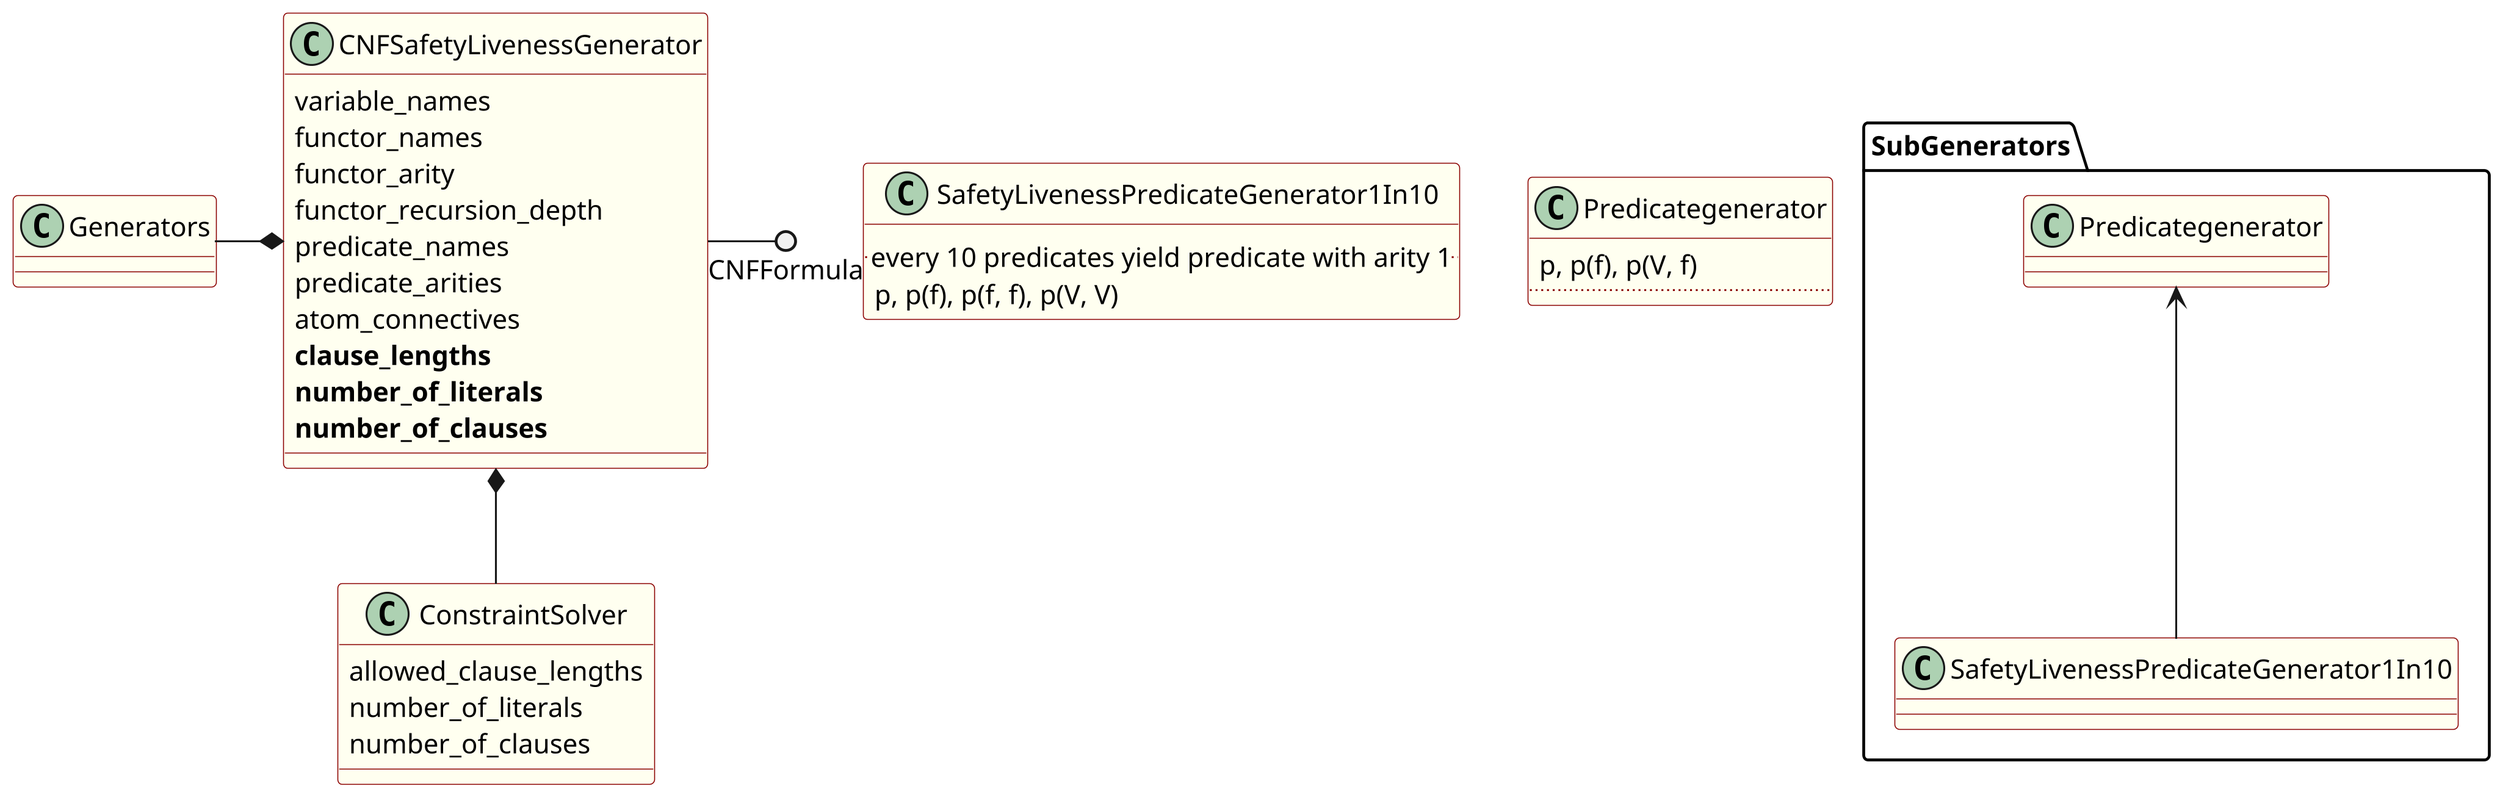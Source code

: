 @startuml
skinparam dpi 300

skinparam class {
  backgroundColor Ivory
  borderColor DarkRed
}

package SubGenerators {
  Predicategenerator <-- SafetyLivenessPredicateGenerator1In10
}

Generators -* CNFSafetyLivenessGenerator
CNFSafetyLivenessGenerator *-- ConstraintSolver
CNFSafetyLivenessGenerator -() CNFFormula

class CNFSafetyLivenessGenerator {
  variable_names 
  functor_names 
  functor_arity 
  functor_recursion_depth 
  predicate_names
  predicate_arities
  atom_connectives
  **clause_lengths**
  **number_of_literals**
  **number_of_clauses**
}

class ConstraintSolver {
  allowed_clause_lengths
  number_of_literals
  number_of_clauses
}

class SafetyLivenessPredicateGenerator1In10 {
..every 10 predicates yield predicate with arity 1..
  p, p(f), p(f, f), p(V, V)
}

class Predicategenerator {
	p, p(f), p(V, f)
	..
}

@enduml
